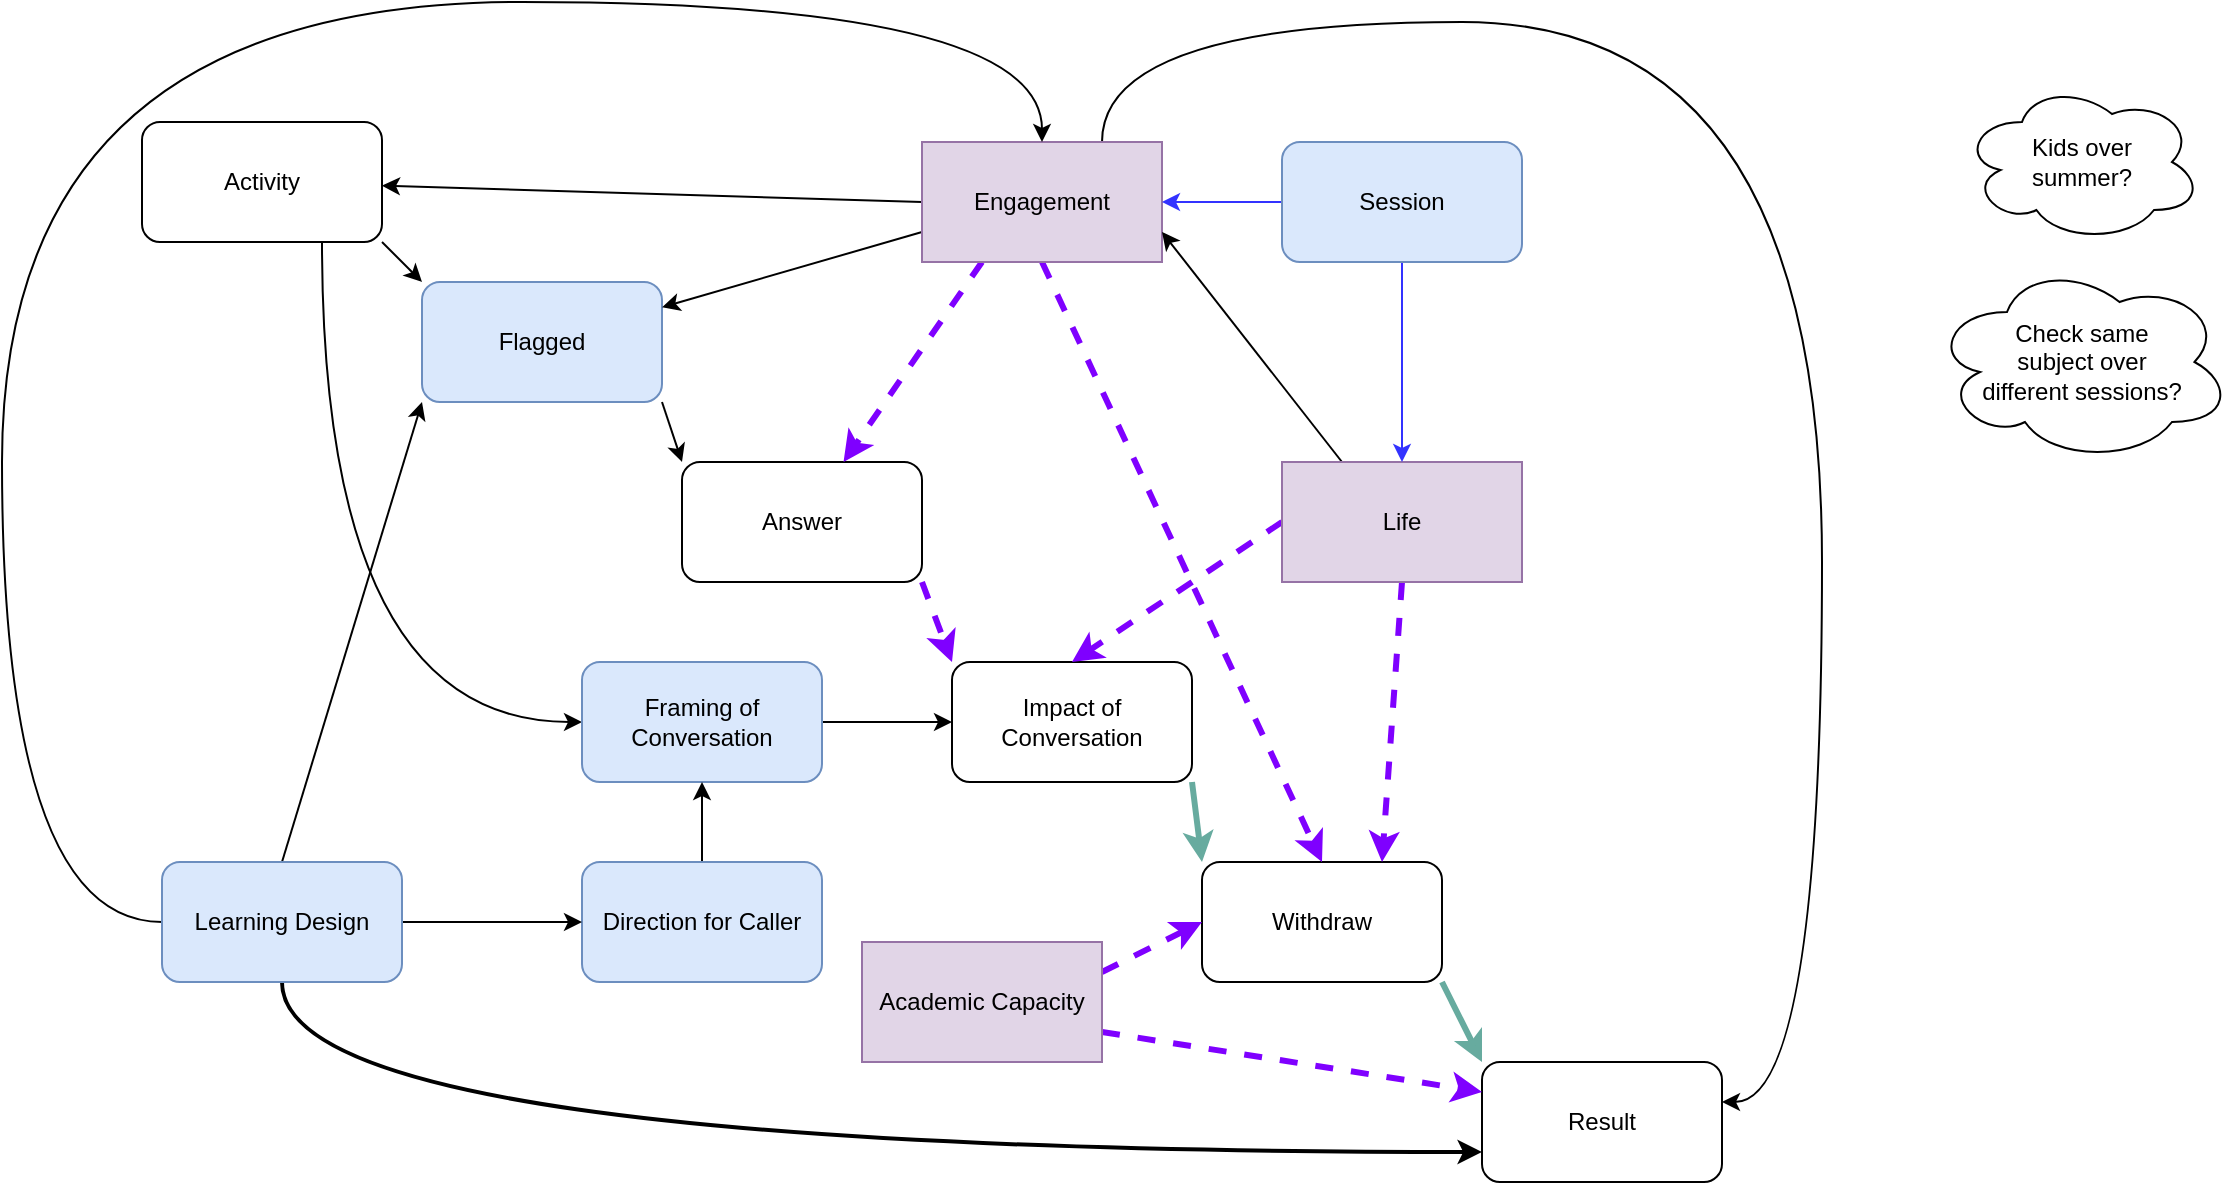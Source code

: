 <mxfile version="14.4.4" type="github">
  <diagram id="kBnHwaBgWfEJw1op67oa" name="Page-1">
    <mxGraphModel dx="2098" dy="1734" grid="1" gridSize="10" guides="1" tooltips="1" connect="1" arrows="1" fold="1" page="1" pageScale="1" pageWidth="850" pageHeight="1100" math="0" shadow="0">
      <root>
        <mxCell id="0" />
        <mxCell id="1" parent="0" />
        <mxCell id="2gUIK2lD_gpO5AOVNTZ6-7" style="rounded=0;orthogonalLoop=1;jettySize=auto;html=1;exitX=1;exitY=1;exitDx=0;exitDy=0;entryX=0;entryY=0;entryDx=0;entryDy=0;" edge="1" parent="1" source="2gUIK2lD_gpO5AOVNTZ6-1" target="2gUIK2lD_gpO5AOVNTZ6-2">
          <mxGeometry relative="1" as="geometry" />
        </mxCell>
        <mxCell id="2gUIK2lD_gpO5AOVNTZ6-28" style="edgeStyle=orthogonalEdgeStyle;rounded=0;orthogonalLoop=1;jettySize=auto;html=1;exitX=0.75;exitY=1;exitDx=0;exitDy=0;entryX=0;entryY=0.5;entryDx=0;entryDy=0;curved=1;" edge="1" parent="1" source="2gUIK2lD_gpO5AOVNTZ6-1" target="2gUIK2lD_gpO5AOVNTZ6-27">
          <mxGeometry relative="1" as="geometry" />
        </mxCell>
        <mxCell id="2gUIK2lD_gpO5AOVNTZ6-1" value="Activity" style="rounded=1;whiteSpace=wrap;html=1;" vertex="1" parent="1">
          <mxGeometry x="20" y="30" width="120" height="60" as="geometry" />
        </mxCell>
        <mxCell id="2gUIK2lD_gpO5AOVNTZ6-8" style="rounded=0;orthogonalLoop=1;jettySize=auto;html=1;exitX=1;exitY=1;exitDx=0;exitDy=0;entryX=0;entryY=0;entryDx=0;entryDy=0;" edge="1" parent="1" source="2gUIK2lD_gpO5AOVNTZ6-2" target="2gUIK2lD_gpO5AOVNTZ6-3">
          <mxGeometry relative="1" as="geometry" />
        </mxCell>
        <mxCell id="2gUIK2lD_gpO5AOVNTZ6-2" value="Flagged" style="rounded=1;whiteSpace=wrap;html=1;fillColor=#dae8fc;strokeColor=#6c8ebf;" vertex="1" parent="1">
          <mxGeometry x="160" y="110" width="120" height="60" as="geometry" />
        </mxCell>
        <mxCell id="2gUIK2lD_gpO5AOVNTZ6-9" style="rounded=0;orthogonalLoop=1;jettySize=auto;html=1;exitX=1;exitY=1;exitDx=0;exitDy=0;entryX=0;entryY=0;entryDx=0;entryDy=0;strokeWidth=3;dashed=1;strokeColor=#7F00FF;" edge="1" parent="1" source="2gUIK2lD_gpO5AOVNTZ6-3" target="2gUIK2lD_gpO5AOVNTZ6-4">
          <mxGeometry relative="1" as="geometry" />
        </mxCell>
        <mxCell id="2gUIK2lD_gpO5AOVNTZ6-3" value="Answer" style="rounded=1;whiteSpace=wrap;html=1;" vertex="1" parent="1">
          <mxGeometry x="290" y="200" width="120" height="60" as="geometry" />
        </mxCell>
        <mxCell id="2gUIK2lD_gpO5AOVNTZ6-10" style="rounded=0;orthogonalLoop=1;jettySize=auto;html=1;exitX=1;exitY=1;exitDx=0;exitDy=0;entryX=0;entryY=0;entryDx=0;entryDy=0;strokeWidth=3;strokeColor=#67AB9F;" edge="1" parent="1" source="2gUIK2lD_gpO5AOVNTZ6-4" target="2gUIK2lD_gpO5AOVNTZ6-5">
          <mxGeometry relative="1" as="geometry" />
        </mxCell>
        <mxCell id="2gUIK2lD_gpO5AOVNTZ6-4" value="Impact of Conversation" style="rounded=1;whiteSpace=wrap;html=1;" vertex="1" parent="1">
          <mxGeometry x="425" y="300" width="120" height="60" as="geometry" />
        </mxCell>
        <mxCell id="2gUIK2lD_gpO5AOVNTZ6-11" style="rounded=0;orthogonalLoop=1;jettySize=auto;html=1;exitX=1;exitY=1;exitDx=0;exitDy=0;entryX=0;entryY=0;entryDx=0;entryDy=0;strokeColor=#67AB9F;strokeWidth=3;" edge="1" parent="1" source="2gUIK2lD_gpO5AOVNTZ6-5" target="2gUIK2lD_gpO5AOVNTZ6-6">
          <mxGeometry relative="1" as="geometry" />
        </mxCell>
        <mxCell id="2gUIK2lD_gpO5AOVNTZ6-5" value="Withdraw" style="rounded=1;whiteSpace=wrap;html=1;" vertex="1" parent="1">
          <mxGeometry x="550" y="400" width="120" height="60" as="geometry" />
        </mxCell>
        <mxCell id="2gUIK2lD_gpO5AOVNTZ6-6" value="Result" style="rounded=1;whiteSpace=wrap;html=1;" vertex="1" parent="1">
          <mxGeometry x="690" y="500" width="120" height="60" as="geometry" />
        </mxCell>
        <mxCell id="2gUIK2lD_gpO5AOVNTZ6-20" style="rounded=0;orthogonalLoop=1;jettySize=auto;html=1;exitX=0;exitY=0.5;exitDx=0;exitDy=0;" edge="1" parent="1" source="2gUIK2lD_gpO5AOVNTZ6-12" target="2gUIK2lD_gpO5AOVNTZ6-1">
          <mxGeometry relative="1" as="geometry" />
        </mxCell>
        <mxCell id="2gUIK2lD_gpO5AOVNTZ6-21" style="rounded=0;orthogonalLoop=1;jettySize=auto;html=1;exitX=0;exitY=0.75;exitDx=0;exitDy=0;" edge="1" parent="1" source="2gUIK2lD_gpO5AOVNTZ6-12" target="2gUIK2lD_gpO5AOVNTZ6-2">
          <mxGeometry relative="1" as="geometry" />
        </mxCell>
        <mxCell id="2gUIK2lD_gpO5AOVNTZ6-22" style="rounded=0;orthogonalLoop=1;jettySize=auto;html=1;exitX=0.25;exitY=1;exitDx=0;exitDy=0;strokeWidth=3;dashed=1;strokeColor=#7F00FF;" edge="1" parent="1" source="2gUIK2lD_gpO5AOVNTZ6-12" target="2gUIK2lD_gpO5AOVNTZ6-3">
          <mxGeometry relative="1" as="geometry" />
        </mxCell>
        <mxCell id="2gUIK2lD_gpO5AOVNTZ6-23" style="rounded=0;orthogonalLoop=1;jettySize=auto;html=1;exitX=0.5;exitY=1;exitDx=0;exitDy=0;entryX=0.5;entryY=0;entryDx=0;entryDy=0;strokeWidth=3;dashed=1;strokeColor=#7F00FF;" edge="1" parent="1" source="2gUIK2lD_gpO5AOVNTZ6-12" target="2gUIK2lD_gpO5AOVNTZ6-5">
          <mxGeometry relative="1" as="geometry" />
        </mxCell>
        <mxCell id="2gUIK2lD_gpO5AOVNTZ6-24" style="rounded=0;orthogonalLoop=1;jettySize=auto;html=1;exitX=0.75;exitY=0;exitDx=0;exitDy=0;edgeStyle=orthogonalEdgeStyle;elbow=vertical;curved=1;" edge="1" parent="1" source="2gUIK2lD_gpO5AOVNTZ6-12" target="2gUIK2lD_gpO5AOVNTZ6-6">
          <mxGeometry relative="1" as="geometry">
            <Array as="points">
              <mxPoint x="500" y="-20" />
              <mxPoint x="860" y="-20" />
              <mxPoint x="860" y="520" />
            </Array>
          </mxGeometry>
        </mxCell>
        <mxCell id="2gUIK2lD_gpO5AOVNTZ6-12" value="Engagement" style="rounded=0;whiteSpace=wrap;html=1;fillColor=#e1d5e7;strokeColor=#9673a6;" vertex="1" parent="1">
          <mxGeometry x="410" y="40" width="120" height="60" as="geometry" />
        </mxCell>
        <mxCell id="2gUIK2lD_gpO5AOVNTZ6-15" style="rounded=0;orthogonalLoop=1;jettySize=auto;html=1;exitX=0.25;exitY=0;exitDx=0;exitDy=0;entryX=1;entryY=0.75;entryDx=0;entryDy=0;" edge="1" parent="1" source="2gUIK2lD_gpO5AOVNTZ6-13" target="2gUIK2lD_gpO5AOVNTZ6-12">
          <mxGeometry relative="1" as="geometry" />
        </mxCell>
        <mxCell id="2gUIK2lD_gpO5AOVNTZ6-25" style="rounded=0;orthogonalLoop=1;jettySize=auto;html=1;exitX=0;exitY=0.5;exitDx=0;exitDy=0;entryX=0.5;entryY=0;entryDx=0;entryDy=0;strokeWidth=3;strokeColor=#7F00FF;dashed=1;" edge="1" parent="1" source="2gUIK2lD_gpO5AOVNTZ6-13" target="2gUIK2lD_gpO5AOVNTZ6-4">
          <mxGeometry relative="1" as="geometry" />
        </mxCell>
        <mxCell id="2gUIK2lD_gpO5AOVNTZ6-26" style="rounded=0;orthogonalLoop=1;jettySize=auto;html=1;exitX=0.5;exitY=1;exitDx=0;exitDy=0;entryX=0.75;entryY=0;entryDx=0;entryDy=0;strokeWidth=3;strokeColor=#7F00FF;dashed=1;" edge="1" parent="1" source="2gUIK2lD_gpO5AOVNTZ6-13" target="2gUIK2lD_gpO5AOVNTZ6-5">
          <mxGeometry relative="1" as="geometry" />
        </mxCell>
        <mxCell id="2gUIK2lD_gpO5AOVNTZ6-13" value="Life" style="whiteSpace=wrap;html=1;fillColor=#e1d5e7;strokeColor=#9673a6;" vertex="1" parent="1">
          <mxGeometry x="590" y="200" width="120" height="60" as="geometry" />
        </mxCell>
        <mxCell id="2gUIK2lD_gpO5AOVNTZ6-18" style="rounded=0;orthogonalLoop=1;jettySize=auto;html=1;exitX=1;exitY=0.75;exitDx=0;exitDy=0;entryX=0;entryY=0.25;entryDx=0;entryDy=0;strokeWidth=3;strokeColor=#7F00FF;dashed=1;" edge="1" parent="1" source="2gUIK2lD_gpO5AOVNTZ6-14" target="2gUIK2lD_gpO5AOVNTZ6-6">
          <mxGeometry relative="1" as="geometry" />
        </mxCell>
        <mxCell id="2gUIK2lD_gpO5AOVNTZ6-43" style="edgeStyle=none;rounded=0;orthogonalLoop=1;jettySize=auto;html=1;exitX=1;exitY=0.25;exitDx=0;exitDy=0;entryX=0;entryY=0.5;entryDx=0;entryDy=0;strokeWidth=3;strokeColor=#7F00FF;dashed=1;" edge="1" parent="1" source="2gUIK2lD_gpO5AOVNTZ6-14" target="2gUIK2lD_gpO5AOVNTZ6-5">
          <mxGeometry relative="1" as="geometry" />
        </mxCell>
        <mxCell id="2gUIK2lD_gpO5AOVNTZ6-14" value="Academic Capacity" style="whiteSpace=wrap;html=1;fillColor=#e1d5e7;strokeColor=#9673a6;" vertex="1" parent="1">
          <mxGeometry x="380" y="440" width="120" height="60" as="geometry" />
        </mxCell>
        <mxCell id="2gUIK2lD_gpO5AOVNTZ6-29" style="rounded=0;orthogonalLoop=1;jettySize=auto;html=1;exitX=1;exitY=0.5;exitDx=0;exitDy=0;entryX=0;entryY=0.5;entryDx=0;entryDy=0;" edge="1" parent="1" source="2gUIK2lD_gpO5AOVNTZ6-27" target="2gUIK2lD_gpO5AOVNTZ6-4">
          <mxGeometry relative="1" as="geometry" />
        </mxCell>
        <mxCell id="2gUIK2lD_gpO5AOVNTZ6-27" value="Framing of Conversation" style="rounded=1;whiteSpace=wrap;html=1;fillColor=#dae8fc;strokeColor=#6c8ebf;" vertex="1" parent="1">
          <mxGeometry x="240" y="300" width="120" height="60" as="geometry" />
        </mxCell>
        <mxCell id="2gUIK2lD_gpO5AOVNTZ6-32" style="rounded=0;orthogonalLoop=1;jettySize=auto;html=1;exitX=0.5;exitY=0;exitDx=0;exitDy=0;entryX=0.5;entryY=1;entryDx=0;entryDy=0;" edge="1" parent="1" source="2gUIK2lD_gpO5AOVNTZ6-31" target="2gUIK2lD_gpO5AOVNTZ6-27">
          <mxGeometry relative="1" as="geometry" />
        </mxCell>
        <mxCell id="2gUIK2lD_gpO5AOVNTZ6-31" value="Direction for Caller" style="rounded=1;whiteSpace=wrap;html=1;fillColor=#dae8fc;strokeColor=#6c8ebf;" vertex="1" parent="1">
          <mxGeometry x="240" y="400" width="120" height="60" as="geometry" />
        </mxCell>
        <mxCell id="2gUIK2lD_gpO5AOVNTZ6-34" style="rounded=0;orthogonalLoop=1;jettySize=auto;html=1;exitX=0.5;exitY=0;exitDx=0;exitDy=0;entryX=0;entryY=1;entryDx=0;entryDy=0;" edge="1" parent="1" source="2gUIK2lD_gpO5AOVNTZ6-33" target="2gUIK2lD_gpO5AOVNTZ6-2">
          <mxGeometry relative="1" as="geometry" />
        </mxCell>
        <mxCell id="2gUIK2lD_gpO5AOVNTZ6-35" style="rounded=0;orthogonalLoop=1;jettySize=auto;html=1;exitX=1;exitY=0.5;exitDx=0;exitDy=0;entryX=0;entryY=0.5;entryDx=0;entryDy=0;" edge="1" parent="1" source="2gUIK2lD_gpO5AOVNTZ6-33" target="2gUIK2lD_gpO5AOVNTZ6-31">
          <mxGeometry relative="1" as="geometry" />
        </mxCell>
        <mxCell id="2gUIK2lD_gpO5AOVNTZ6-39" style="edgeStyle=orthogonalEdgeStyle;rounded=0;orthogonalLoop=1;jettySize=auto;html=1;exitX=0.5;exitY=1;exitDx=0;exitDy=0;strokeWidth=2;curved=1;entryX=0;entryY=0.75;entryDx=0;entryDy=0;" edge="1" parent="1" source="2gUIK2lD_gpO5AOVNTZ6-33" target="2gUIK2lD_gpO5AOVNTZ6-6">
          <mxGeometry relative="1" as="geometry">
            <Array as="points">
              <mxPoint x="90" y="545" />
            </Array>
          </mxGeometry>
        </mxCell>
        <mxCell id="2gUIK2lD_gpO5AOVNTZ6-44" style="edgeStyle=orthogonalEdgeStyle;rounded=0;orthogonalLoop=1;jettySize=auto;html=1;exitX=0;exitY=0.5;exitDx=0;exitDy=0;entryX=0.5;entryY=0;entryDx=0;entryDy=0;strokeColor=#000000;strokeWidth=1;curved=1;" edge="1" parent="1" source="2gUIK2lD_gpO5AOVNTZ6-33" target="2gUIK2lD_gpO5AOVNTZ6-12">
          <mxGeometry relative="1" as="geometry">
            <Array as="points">
              <mxPoint x="-50" y="430" />
              <mxPoint x="-50" y="-30" />
              <mxPoint x="470" y="-30" />
            </Array>
          </mxGeometry>
        </mxCell>
        <mxCell id="2gUIK2lD_gpO5AOVNTZ6-33" value="Learning Design" style="rounded=1;whiteSpace=wrap;html=1;fillColor=#dae8fc;strokeColor=#6c8ebf;" vertex="1" parent="1">
          <mxGeometry x="30" y="400" width="120" height="60" as="geometry" />
        </mxCell>
        <mxCell id="2gUIK2lD_gpO5AOVNTZ6-41" style="edgeStyle=none;rounded=0;orthogonalLoop=1;jettySize=auto;html=1;exitX=0.5;exitY=1;exitDx=0;exitDy=0;strokeWidth=1;strokeColor=#3333FF;entryX=0.5;entryY=0;entryDx=0;entryDy=0;" edge="1" parent="1" source="2gUIK2lD_gpO5AOVNTZ6-40" target="2gUIK2lD_gpO5AOVNTZ6-13">
          <mxGeometry relative="1" as="geometry" />
        </mxCell>
        <mxCell id="2gUIK2lD_gpO5AOVNTZ6-42" style="edgeStyle=none;rounded=0;orthogonalLoop=1;jettySize=auto;html=1;exitX=0;exitY=0.5;exitDx=0;exitDy=0;strokeWidth=1;strokeColor=#3333FF;" edge="1" parent="1" source="2gUIK2lD_gpO5AOVNTZ6-40" target="2gUIK2lD_gpO5AOVNTZ6-12">
          <mxGeometry relative="1" as="geometry" />
        </mxCell>
        <mxCell id="2gUIK2lD_gpO5AOVNTZ6-40" value="Session" style="rounded=1;whiteSpace=wrap;html=1;fillColor=#dae8fc;strokeColor=#6c8ebf;" vertex="1" parent="1">
          <mxGeometry x="590" y="40" width="120" height="60" as="geometry" />
        </mxCell>
        <mxCell id="2gUIK2lD_gpO5AOVNTZ6-45" value="Kids over &lt;br&gt;summer?" style="ellipse;shape=cloud;whiteSpace=wrap;html=1;" vertex="1" parent="1">
          <mxGeometry x="930" y="10" width="120" height="80" as="geometry" />
        </mxCell>
        <mxCell id="2gUIK2lD_gpO5AOVNTZ6-46" value="Check same &lt;br&gt;subject over &lt;br&gt;different sessions?" style="ellipse;shape=cloud;whiteSpace=wrap;html=1;" vertex="1" parent="1">
          <mxGeometry x="915" y="100" width="150" height="100" as="geometry" />
        </mxCell>
      </root>
    </mxGraphModel>
  </diagram>
</mxfile>
